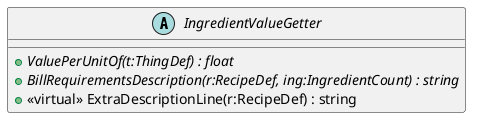 @startuml
abstract class IngredientValueGetter {
    + {abstract} ValuePerUnitOf(t:ThingDef) : float
    + {abstract} BillRequirementsDescription(r:RecipeDef, ing:IngredientCount) : string
    + <<virtual>> ExtraDescriptionLine(r:RecipeDef) : string
}
@enduml
